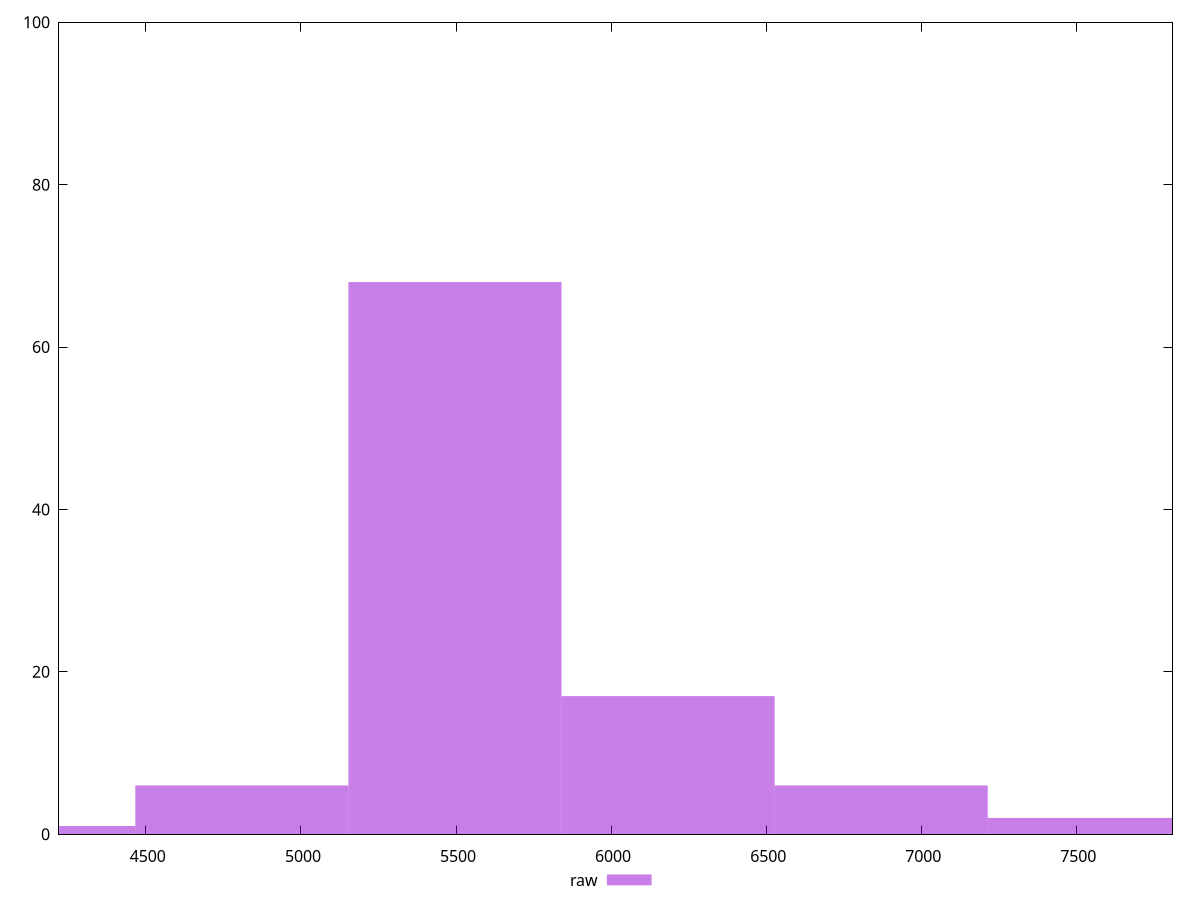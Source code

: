 reset

$raw <<EOF
6870.803586027883 6
5496.642868822307 68
6183.7232274250955 17
4809.562510219518 6
4122.48215161673 1
7557.883944630672 2
EOF

set key outside below
set boxwidth 687.0803586027884
set xrange [4220:7810]
set yrange [0:100]
set trange [0:100]
set style fill transparent solid 0.5 noborder
set terminal svg size 640, 490 enhanced background rgb 'white'
set output "reprap/uses-http2/samples/pages/raw/histogram.svg"

plot $raw title "raw" with boxes

reset
